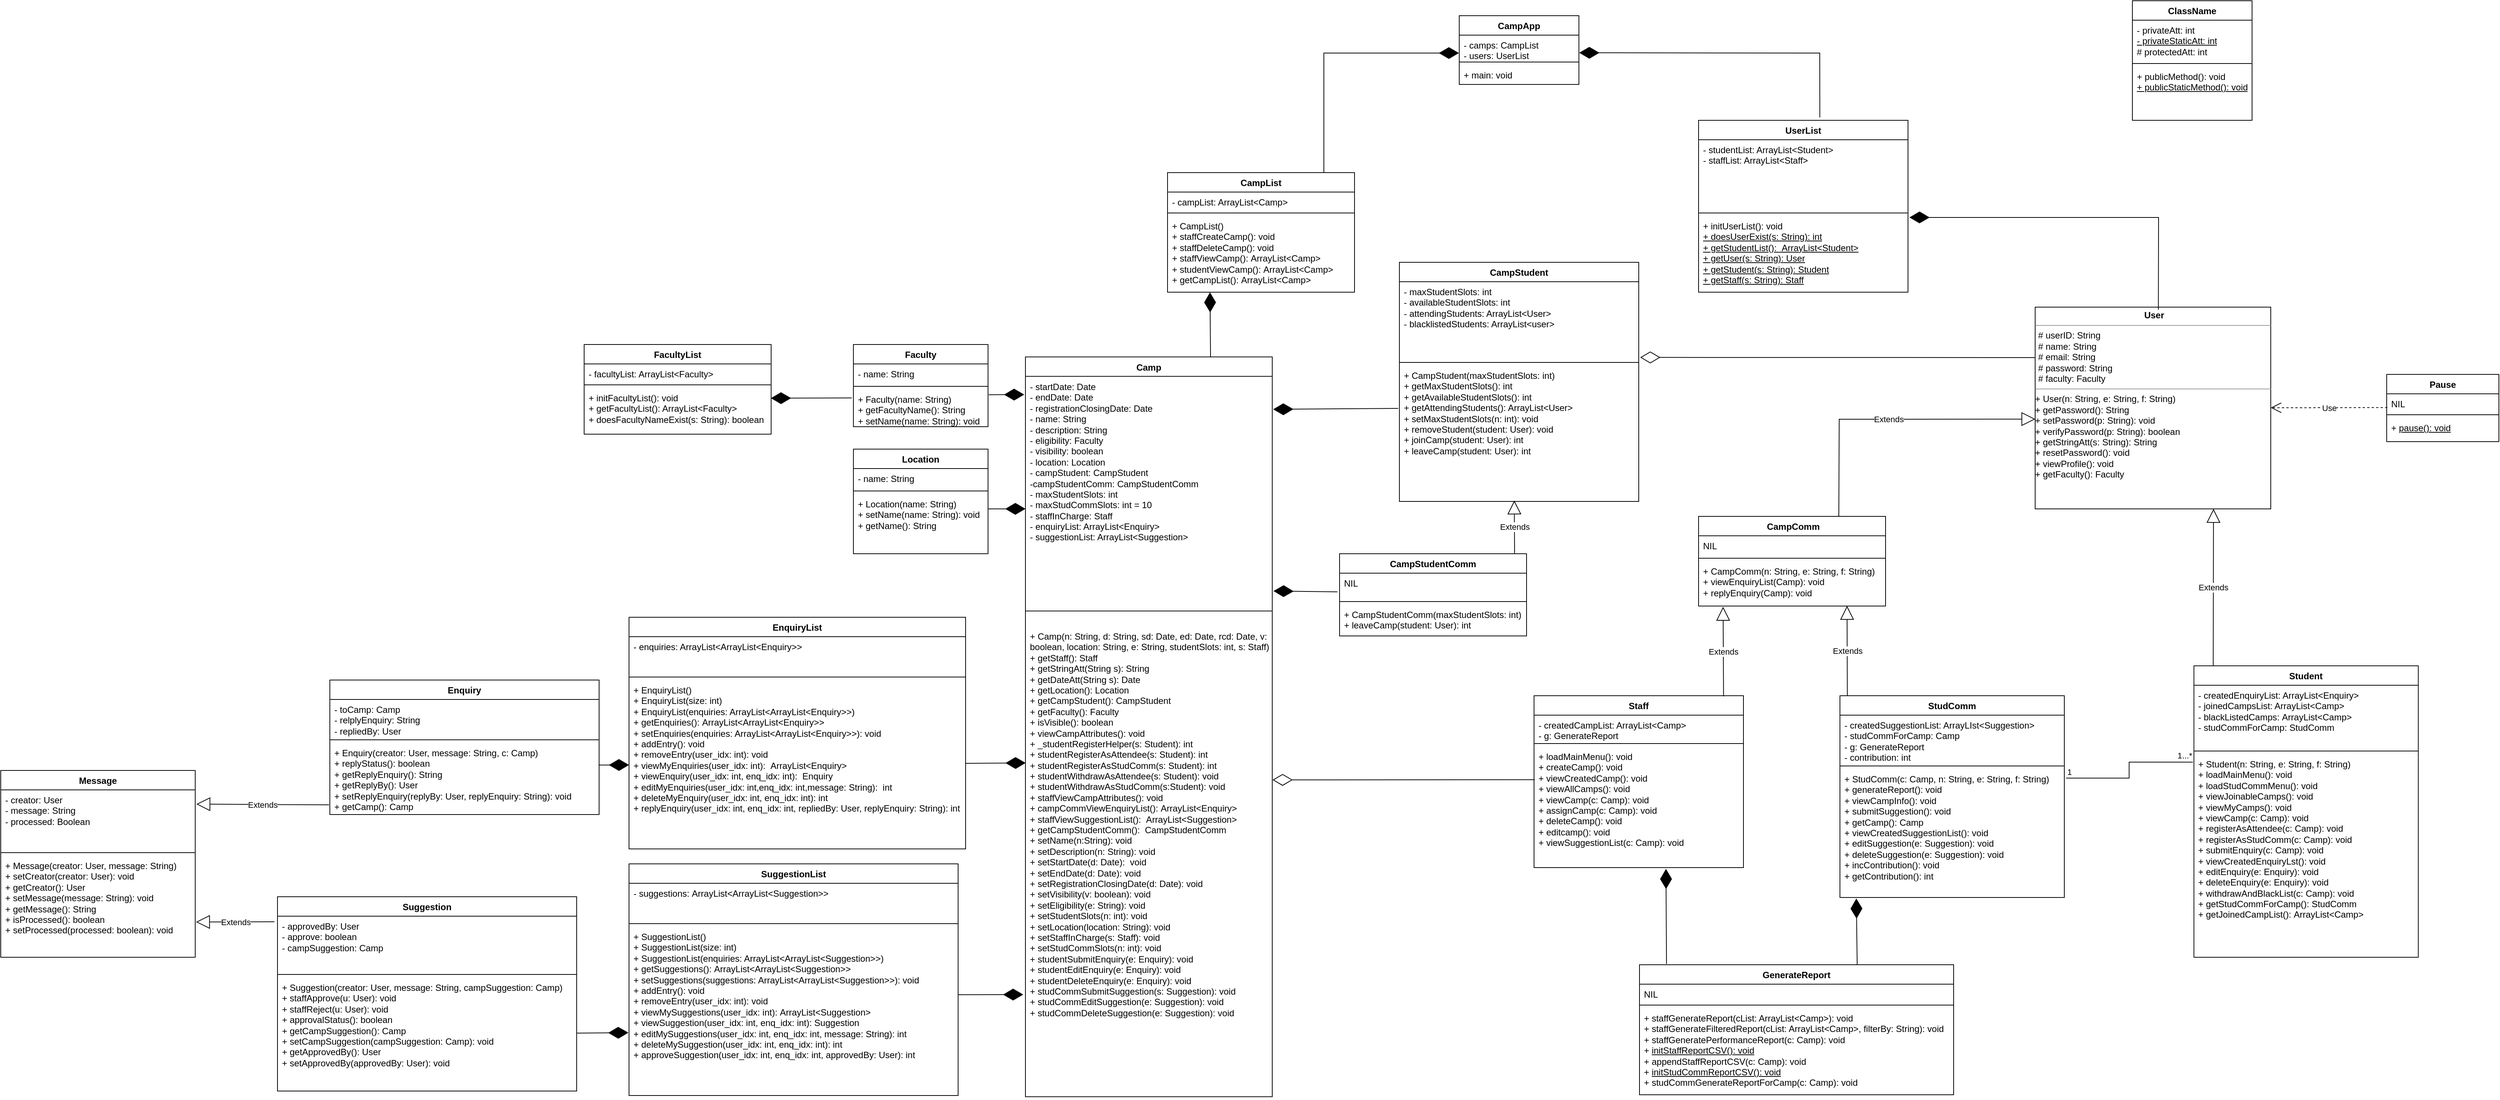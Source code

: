<mxfile version="22.1.4" type="device">
  <diagram name="Page-1" id="YgblWTYMjE9Ngx6_7iA7">
    <mxGraphModel dx="4234" dy="1357" grid="1" gridSize="10" guides="1" tooltips="1" connect="1" arrows="1" fold="1" page="1" pageScale="1" pageWidth="827" pageHeight="1169" math="0" shadow="0">
      <root>
        <mxCell id="0" />
        <mxCell id="1" parent="0" />
        <mxCell id="Mfa2T7BelxlvOjz8080K-1" value="CampApp" style="swimlane;fontStyle=1;align=center;verticalAlign=top;childLayout=stackLayout;horizontal=1;startSize=26;horizontalStack=0;resizeParent=1;resizeParentMax=0;resizeLast=0;collapsible=1;marginBottom=0;whiteSpace=wrap;html=1;" parent="1" vertex="1">
          <mxGeometry x="580" y="60" width="160" height="92" as="geometry" />
        </mxCell>
        <mxCell id="Mfa2T7BelxlvOjz8080K-2" value="-&amp;nbsp;camps: CampList&lt;br&gt;-&amp;nbsp;users: UserList" style="text;strokeColor=none;fillColor=none;align=left;verticalAlign=top;spacingLeft=4;spacingRight=4;overflow=hidden;rotatable=0;points=[[0,0.5],[1,0.5]];portConstraint=eastwest;whiteSpace=wrap;html=1;" parent="Mfa2T7BelxlvOjz8080K-1" vertex="1">
          <mxGeometry y="26" width="160" height="32" as="geometry" />
        </mxCell>
        <mxCell id="Mfa2T7BelxlvOjz8080K-3" value="" style="line;strokeWidth=1;fillColor=none;align=left;verticalAlign=middle;spacingTop=-1;spacingLeft=3;spacingRight=3;rotatable=0;labelPosition=right;points=[];portConstraint=eastwest;strokeColor=inherit;" parent="Mfa2T7BelxlvOjz8080K-1" vertex="1">
          <mxGeometry y="58" width="160" height="8" as="geometry" />
        </mxCell>
        <mxCell id="Mfa2T7BelxlvOjz8080K-4" value="+ main: void" style="text;strokeColor=none;fillColor=none;align=left;verticalAlign=top;spacingLeft=4;spacingRight=4;overflow=hidden;rotatable=0;points=[[0,0.5],[1,0.5]];portConstraint=eastwest;whiteSpace=wrap;html=1;" parent="Mfa2T7BelxlvOjz8080K-1" vertex="1">
          <mxGeometry y="66" width="160" height="26" as="geometry" />
        </mxCell>
        <mxCell id="Mfa2T7BelxlvOjz8080K-5" value="UserList" style="swimlane;fontStyle=1;align=center;verticalAlign=top;childLayout=stackLayout;horizontal=1;startSize=26;horizontalStack=0;resizeParent=1;resizeParentMax=0;resizeLast=0;collapsible=1;marginBottom=0;whiteSpace=wrap;html=1;" parent="1" vertex="1">
          <mxGeometry x="900" y="200" width="280" height="230" as="geometry" />
        </mxCell>
        <mxCell id="Mfa2T7BelxlvOjz8080K-6" value="- studentList: ArrayList&amp;lt;Student&amp;gt;&lt;br&gt;- staffList: ArrayList&amp;lt;Staff&amp;gt;" style="text;strokeColor=none;fillColor=none;align=left;verticalAlign=top;spacingLeft=4;spacingRight=4;overflow=hidden;rotatable=0;points=[[0,0.5],[1,0.5]];portConstraint=eastwest;whiteSpace=wrap;html=1;" parent="Mfa2T7BelxlvOjz8080K-5" vertex="1">
          <mxGeometry y="26" width="280" height="94" as="geometry" />
        </mxCell>
        <mxCell id="Mfa2T7BelxlvOjz8080K-7" value="" style="line;strokeWidth=1;fillColor=none;align=left;verticalAlign=middle;spacingTop=-1;spacingLeft=3;spacingRight=3;rotatable=0;labelPosition=right;points=[];portConstraint=eastwest;strokeColor=inherit;" parent="Mfa2T7BelxlvOjz8080K-5" vertex="1">
          <mxGeometry y="120" width="280" height="8" as="geometry" />
        </mxCell>
        <mxCell id="Mfa2T7BelxlvOjz8080K-8" value="+ initUserList(): void&lt;br&gt;&lt;u&gt;+ doesUserExist(s: String):&amp;nbsp;&lt;/u&gt;&lt;u style=&quot;border-color: var(--border-color);&quot;&gt;int&lt;/u&gt;&lt;u&gt;&lt;br&gt;+ getStudentList():&amp;nbsp;&lt;/u&gt;&lt;u style=&quot;border-color: var(--border-color);&quot;&gt;&amp;nbsp;ArrayList&amp;lt;Student&amp;gt;&lt;/u&gt;&lt;u&gt;&lt;br&gt;+ getUser(s: String):&lt;/u&gt;&lt;u style=&quot;border-color: var(--border-color);&quot;&gt;&amp;nbsp;User&lt;/u&gt;&lt;u&gt;&lt;br&gt;+ getStudent(s: String):&lt;/u&gt;&lt;u style=&quot;border-color: var(--border-color);&quot;&gt;&amp;nbsp;Student&lt;/u&gt;&lt;u&gt;&lt;br&gt;+ getStaff(s: String):&lt;/u&gt;&lt;u style=&quot;border-color: var(--border-color);&quot;&gt;&amp;nbsp;Staff&lt;/u&gt;" style="text;strokeColor=none;fillColor=none;align=left;verticalAlign=top;spacingLeft=4;spacingRight=4;overflow=hidden;rotatable=0;points=[[0,0.5],[1,0.5]];portConstraint=eastwest;whiteSpace=wrap;html=1;" parent="Mfa2T7BelxlvOjz8080K-5" vertex="1">
          <mxGeometry y="128" width="280" height="102" as="geometry" />
        </mxCell>
        <mxCell id="Mfa2T7BelxlvOjz8080K-9" value="&lt;p style=&quot;margin:0px;margin-top:4px;text-align:center;&quot;&gt;&lt;b&gt;&amp;nbsp;User&lt;/b&gt;&lt;/p&gt;&lt;hr size=&quot;1&quot;&gt;&lt;p style=&quot;margin:0px;margin-left:4px;&quot;&gt;# userID: String&lt;/p&gt;&lt;p style=&quot;margin:0px;margin-left:4px;&quot;&gt;# name: String&lt;/p&gt;&lt;p style=&quot;margin:0px;margin-left:4px;&quot;&gt;# email: String&lt;/p&gt;&lt;p style=&quot;margin:0px;margin-left:4px;&quot;&gt;# password: String&lt;/p&gt;&lt;p style=&quot;margin:0px;margin-left:4px;&quot;&gt;# faculty: Faculty&lt;/p&gt;&lt;hr size=&quot;1&quot;&gt;&lt;p style=&quot;margin:0px;margin-left:4px;&quot;&gt;&lt;/p&gt;+ User(n: String, e: String, f: String)&lt;br&gt;+ getPassword():&amp;nbsp;String&lt;br&gt;+ setPassword(p: String):&amp;nbsp;void&lt;br&gt;+ verifyPassword(p: String):&amp;nbsp;boolean&lt;br&gt;+ getStringAtt(s: String):&amp;nbsp;String&lt;br&gt;+ resetPassword():&amp;nbsp;void&lt;br&gt;+ viewProfile():&amp;nbsp;void&lt;br&gt;+ getFaculty():&amp;nbsp;Faculty" style="verticalAlign=top;align=left;overflow=fill;fontSize=12;fontFamily=Helvetica;html=1;whiteSpace=wrap;" parent="1" vertex="1">
          <mxGeometry x="1350" y="450" width="315" height="270" as="geometry" />
        </mxCell>
        <mxCell id="Mfa2T7BelxlvOjz8080K-16" value="&amp;nbsp;CampComm" style="swimlane;fontStyle=1;align=center;verticalAlign=top;childLayout=stackLayout;horizontal=1;startSize=26;horizontalStack=0;resizeParent=1;resizeParentMax=0;resizeLast=0;collapsible=1;marginBottom=0;whiteSpace=wrap;html=1;" parent="1" vertex="1">
          <mxGeometry x="900" y="730" width="250" height="120" as="geometry" />
        </mxCell>
        <mxCell id="Mfa2T7BelxlvOjz8080K-17" value="NIL" style="text;strokeColor=none;fillColor=none;align=left;verticalAlign=top;spacingLeft=4;spacingRight=4;overflow=hidden;rotatable=0;points=[[0,0.5],[1,0.5]];portConstraint=eastwest;whiteSpace=wrap;html=1;" parent="Mfa2T7BelxlvOjz8080K-16" vertex="1">
          <mxGeometry y="26" width="250" height="26" as="geometry" />
        </mxCell>
        <mxCell id="Mfa2T7BelxlvOjz8080K-18" value="" style="line;strokeWidth=1;fillColor=none;align=left;verticalAlign=middle;spacingTop=-1;spacingLeft=3;spacingRight=3;rotatable=0;labelPosition=right;points=[];portConstraint=eastwest;strokeColor=inherit;" parent="Mfa2T7BelxlvOjz8080K-16" vertex="1">
          <mxGeometry y="52" width="250" height="8" as="geometry" />
        </mxCell>
        <mxCell id="Mfa2T7BelxlvOjz8080K-19" value="+ CampComm(n: String, e: String, f: String)&lt;br&gt;+ viewEnquiryList(Camp): void&lt;br&gt;+ replyEnquiry(Camp): void&lt;br&gt;" style="text;strokeColor=none;fillColor=none;align=left;verticalAlign=top;spacingLeft=4;spacingRight=4;overflow=hidden;rotatable=0;points=[[0,0.5],[1,0.5]];portConstraint=eastwest;whiteSpace=wrap;html=1;" parent="Mfa2T7BelxlvOjz8080K-16" vertex="1">
          <mxGeometry y="60" width="250" height="60" as="geometry" />
        </mxCell>
        <mxCell id="Mfa2T7BelxlvOjz8080K-21" value="Student" style="swimlane;fontStyle=1;align=center;verticalAlign=top;childLayout=stackLayout;horizontal=1;startSize=26;horizontalStack=0;resizeParent=1;resizeParentMax=0;resizeLast=0;collapsible=1;marginBottom=0;whiteSpace=wrap;html=1;" parent="1" vertex="1">
          <mxGeometry x="1562.27" y="930" width="300" height="390" as="geometry" />
        </mxCell>
        <mxCell id="Mfa2T7BelxlvOjz8080K-22" value="- createdEnquiryList: ArrayList&amp;lt;Enquiry&amp;gt;&lt;br&gt;- joinedCampsList: ArrayList&amp;lt;Camp&amp;gt;&lt;br&gt;- blackListedCamps:&amp;nbsp;ArrayList&amp;lt;Camp&amp;gt;&lt;br&gt;- studCommForCamp:&amp;nbsp;StudComm" style="text;strokeColor=none;fillColor=none;align=left;verticalAlign=top;spacingLeft=4;spacingRight=4;overflow=hidden;rotatable=0;points=[[0,0.5],[1,0.5]];portConstraint=eastwest;whiteSpace=wrap;html=1;" parent="Mfa2T7BelxlvOjz8080K-21" vertex="1">
          <mxGeometry y="26" width="300" height="84" as="geometry" />
        </mxCell>
        <mxCell id="Mfa2T7BelxlvOjz8080K-23" value="" style="line;strokeWidth=1;fillColor=none;align=left;verticalAlign=middle;spacingTop=-1;spacingLeft=3;spacingRight=3;rotatable=0;labelPosition=right;points=[];portConstraint=eastwest;strokeColor=inherit;" parent="Mfa2T7BelxlvOjz8080K-21" vertex="1">
          <mxGeometry y="110" width="300" height="8" as="geometry" />
        </mxCell>
        <mxCell id="Mfa2T7BelxlvOjz8080K-24" value="+ Student(n: String, e: String, f: String)&lt;br&gt;+ loadMainMenu():&amp;nbsp;void&lt;br&gt;+ loadStudCommMenu():&amp;nbsp;void&lt;br&gt;+ viewJoinableCamps(): void&lt;br&gt;+ viewMyCamps():&amp;nbsp;void&lt;br&gt;+ viewCamp(c: Camp):&amp;nbsp;void&lt;br&gt;+ registerAsAttendee(c: Camp): void&lt;br&gt;+ registerAsStudComm(c: Camp): void&lt;br&gt;+ submitEnquiry(c: Camp): void&lt;br&gt;+ viewCreatedEnquiryLst(): void&lt;br&gt;+ editEnquiry(e: Enquiry): void&lt;br&gt;+ deleteEnquiry(e: Enquiry): void&lt;br&gt;+ withdrawAndBlackList(c: Camp): void&lt;br&gt;+ getStudCommForCamp():&amp;nbsp;StudComm&lt;br&gt;+ getJoinedCampList():&amp;nbsp;ArrayList&amp;lt;Camp&amp;gt;" style="text;strokeColor=none;fillColor=none;align=left;verticalAlign=top;spacingLeft=4;spacingRight=4;overflow=hidden;rotatable=0;points=[[0,0.5],[1,0.5]];portConstraint=eastwest;whiteSpace=wrap;html=1;" parent="Mfa2T7BelxlvOjz8080K-21" vertex="1">
          <mxGeometry y="118" width="300" height="272" as="geometry" />
        </mxCell>
        <mxCell id="Mfa2T7BelxlvOjz8080K-26" value="ClassName" style="swimlane;fontStyle=1;align=center;verticalAlign=top;childLayout=stackLayout;horizontal=1;startSize=26;horizontalStack=0;resizeParent=1;resizeParentMax=0;resizeLast=0;collapsible=1;marginBottom=0;whiteSpace=wrap;html=1;" parent="1" vertex="1">
          <mxGeometry x="1480" y="40" width="160" height="160" as="geometry" />
        </mxCell>
        <mxCell id="Mfa2T7BelxlvOjz8080K-27" value="- privateAtt: int&lt;br&gt;&lt;u&gt;- privateStaticAtt: int&lt;/u&gt;&lt;br&gt;# protectedAtt: int" style="text;strokeColor=none;fillColor=none;align=left;verticalAlign=top;spacingLeft=4;spacingRight=4;overflow=hidden;rotatable=0;points=[[0,0.5],[1,0.5]];portConstraint=eastwest;whiteSpace=wrap;html=1;" parent="Mfa2T7BelxlvOjz8080K-26" vertex="1">
          <mxGeometry y="26" width="160" height="54" as="geometry" />
        </mxCell>
        <mxCell id="Mfa2T7BelxlvOjz8080K-28" value="" style="line;strokeWidth=1;fillColor=none;align=left;verticalAlign=middle;spacingTop=-1;spacingLeft=3;spacingRight=3;rotatable=0;labelPosition=right;points=[];portConstraint=eastwest;strokeColor=inherit;" parent="Mfa2T7BelxlvOjz8080K-26" vertex="1">
          <mxGeometry y="80" width="160" height="8" as="geometry" />
        </mxCell>
        <mxCell id="Mfa2T7BelxlvOjz8080K-29" value="+ publicMethod(): void&lt;br&gt;&lt;u&gt;+ publicStaticMethod(): void&lt;/u&gt;" style="text;strokeColor=none;fillColor=none;align=left;verticalAlign=top;spacingLeft=4;spacingRight=4;overflow=hidden;rotatable=0;points=[[0,0.5],[1,0.5]];portConstraint=eastwest;whiteSpace=wrap;html=1;" parent="Mfa2T7BelxlvOjz8080K-26" vertex="1">
          <mxGeometry y="88" width="160" height="72" as="geometry" />
        </mxCell>
        <mxCell id="Mfa2T7BelxlvOjz8080K-30" value="Staff" style="swimlane;fontStyle=1;align=center;verticalAlign=top;childLayout=stackLayout;horizontal=1;startSize=26;horizontalStack=0;resizeParent=1;resizeParentMax=0;resizeLast=0;collapsible=1;marginBottom=0;whiteSpace=wrap;html=1;" parent="1" vertex="1">
          <mxGeometry x="680" y="970" width="280" height="230" as="geometry" />
        </mxCell>
        <mxCell id="Mfa2T7BelxlvOjz8080K-31" value="- createdCampList: ArrayList&amp;lt;Camp&amp;gt;&lt;br&gt;- g: GenerateReport&amp;nbsp;" style="text;strokeColor=none;fillColor=none;align=left;verticalAlign=top;spacingLeft=4;spacingRight=4;overflow=hidden;rotatable=0;points=[[0,0.5],[1,0.5]];portConstraint=eastwest;whiteSpace=wrap;html=1;" parent="Mfa2T7BelxlvOjz8080K-30" vertex="1">
          <mxGeometry y="26" width="280" height="34" as="geometry" />
        </mxCell>
        <mxCell id="Mfa2T7BelxlvOjz8080K-32" value="" style="line;strokeWidth=1;fillColor=none;align=left;verticalAlign=middle;spacingTop=-1;spacingLeft=3;spacingRight=3;rotatable=0;labelPosition=right;points=[];portConstraint=eastwest;strokeColor=inherit;" parent="Mfa2T7BelxlvOjz8080K-30" vertex="1">
          <mxGeometry y="60" width="280" height="8" as="geometry" />
        </mxCell>
        <mxCell id="Mfa2T7BelxlvOjz8080K-33" value="+ loadMainMenu(): void&lt;br&gt;+ createCamp():&amp;nbsp;void&lt;br&gt;+ viewCreatedCamp():&amp;nbsp;void&lt;br&gt;+ viewAllCamps():&amp;nbsp;void&lt;br&gt;+ viewCamp(c: Camp):&amp;nbsp;void&lt;br&gt;+ assignCamp(c: Camp):&amp;nbsp;void&lt;br&gt;+ deleteCamp():&amp;nbsp;void&lt;br&gt;+ editcamp():&amp;nbsp;void&lt;br&gt;+ viewSuggestionList(c: Camp):&amp;nbsp;void" style="text;strokeColor=none;fillColor=none;align=left;verticalAlign=top;spacingLeft=4;spacingRight=4;overflow=hidden;rotatable=0;points=[[0,0.5],[1,0.5]];portConstraint=eastwest;whiteSpace=wrap;html=1;" parent="Mfa2T7BelxlvOjz8080K-30" vertex="1">
          <mxGeometry y="68" width="280" height="162" as="geometry" />
        </mxCell>
        <mxCell id="Mfa2T7BelxlvOjz8080K-35" value="StudComm" style="swimlane;fontStyle=1;align=center;verticalAlign=top;childLayout=stackLayout;horizontal=1;startSize=26;horizontalStack=0;resizeParent=1;resizeParentMax=0;resizeLast=0;collapsible=1;marginBottom=0;whiteSpace=wrap;html=1;" parent="1" vertex="1">
          <mxGeometry x="1089" y="970" width="300" height="270" as="geometry" />
        </mxCell>
        <mxCell id="Mfa2T7BelxlvOjz8080K-36" value="- createdSuggestionList: ArrayLIst&amp;lt;Suggestion&amp;gt;&lt;br&gt;- studCommForCamp: Camp&lt;br&gt;- g:&amp;nbsp;GenerateReport&lt;br&gt;- contribution:&amp;nbsp;int" style="text;strokeColor=none;fillColor=none;align=left;verticalAlign=top;spacingLeft=4;spacingRight=4;overflow=hidden;rotatable=0;points=[[0,0.5],[1,0.5]];portConstraint=eastwest;whiteSpace=wrap;html=1;" parent="Mfa2T7BelxlvOjz8080K-35" vertex="1">
          <mxGeometry y="26" width="300" height="64" as="geometry" />
        </mxCell>
        <mxCell id="Mfa2T7BelxlvOjz8080K-37" value="" style="line;strokeWidth=1;fillColor=none;align=left;verticalAlign=middle;spacingTop=-1;spacingLeft=3;spacingRight=3;rotatable=0;labelPosition=right;points=[];portConstraint=eastwest;strokeColor=inherit;" parent="Mfa2T7BelxlvOjz8080K-35" vertex="1">
          <mxGeometry y="90" width="300" height="8" as="geometry" />
        </mxCell>
        <mxCell id="Mfa2T7BelxlvOjz8080K-38" value="+ StudComm(c: Camp, n: String, e: String, f: String) &lt;br&gt;+ generateReport():&amp;nbsp;void&lt;br&gt;+ viewCampInfo(): void&lt;br&gt;+ submitSuggestion(): void&lt;br&gt;+ getCamp():&amp;nbsp;Camp&lt;br&gt;+ viewCreatedSuggestionList(): void&lt;br&gt;+ editSuggestion(e: Suggestion): void&lt;br&gt;+ deleteSuggestion(e: Suggestion): void&lt;br&gt;+ incContribution():&amp;nbsp;void&lt;br&gt;+ getContribution():&amp;nbsp;int" style="text;strokeColor=none;fillColor=none;align=left;verticalAlign=top;spacingLeft=4;spacingRight=4;overflow=hidden;rotatable=0;points=[[0,0.5],[1,0.5]];portConstraint=eastwest;whiteSpace=wrap;html=1;" parent="Mfa2T7BelxlvOjz8080K-35" vertex="1">
          <mxGeometry y="98" width="300" height="172" as="geometry" />
        </mxCell>
        <mxCell id="Mfa2T7BelxlvOjz8080K-40" value="" style="endArrow=none;html=1;edgeStyle=orthogonalEdgeStyle;rounded=0;entryX=-0.005;entryY=0.04;entryDx=0;entryDy=0;entryPerimeter=0;exitX=1.008;exitY=0.071;exitDx=0;exitDy=0;exitPerimeter=0;" parent="1" source="Mfa2T7BelxlvOjz8080K-38" target="Mfa2T7BelxlvOjz8080K-24" edge="1">
          <mxGeometry relative="1" as="geometry">
            <mxPoint x="1120" y="880" as="sourcePoint" />
            <mxPoint x="1280" y="880" as="targetPoint" />
          </mxGeometry>
        </mxCell>
        <mxCell id="Mfa2T7BelxlvOjz8080K-41" value="1" style="edgeLabel;resizable=0;html=1;align=left;verticalAlign=bottom;" parent="Mfa2T7BelxlvOjz8080K-40" connectable="0" vertex="1">
          <mxGeometry x="-1" relative="1" as="geometry" />
        </mxCell>
        <mxCell id="Mfa2T7BelxlvOjz8080K-42" value="1...*" style="edgeLabel;resizable=0;html=1;align=right;verticalAlign=bottom;" parent="Mfa2T7BelxlvOjz8080K-40" connectable="0" vertex="1">
          <mxGeometry x="1" relative="1" as="geometry" />
        </mxCell>
        <mxCell id="Mfa2T7BelxlvOjz8080K-44" value="CampList" style="swimlane;fontStyle=1;align=center;verticalAlign=top;childLayout=stackLayout;horizontal=1;startSize=26;horizontalStack=0;resizeParent=1;resizeParentMax=0;resizeLast=0;collapsible=1;marginBottom=0;whiteSpace=wrap;html=1;" parent="1" vertex="1">
          <mxGeometry x="190" y="270" width="250" height="160" as="geometry" />
        </mxCell>
        <mxCell id="Mfa2T7BelxlvOjz8080K-45" value="- campList: ArrayList&amp;lt;Camp&amp;gt;" style="text;strokeColor=none;fillColor=none;align=left;verticalAlign=top;spacingLeft=4;spacingRight=4;overflow=hidden;rotatable=0;points=[[0,0.5],[1,0.5]];portConstraint=eastwest;whiteSpace=wrap;html=1;" parent="Mfa2T7BelxlvOjz8080K-44" vertex="1">
          <mxGeometry y="26" width="250" height="24" as="geometry" />
        </mxCell>
        <mxCell id="Mfa2T7BelxlvOjz8080K-46" value="" style="line;strokeWidth=1;fillColor=none;align=left;verticalAlign=middle;spacingTop=-1;spacingLeft=3;spacingRight=3;rotatable=0;labelPosition=right;points=[];portConstraint=eastwest;strokeColor=inherit;" parent="Mfa2T7BelxlvOjz8080K-44" vertex="1">
          <mxGeometry y="50" width="250" height="8" as="geometry" />
        </mxCell>
        <mxCell id="Mfa2T7BelxlvOjz8080K-47" value="+&amp;nbsp;CampList()&lt;br&gt;+ staffCreateCamp(): void&lt;br&gt;+ staffDeleteCamp(): void&lt;br&gt;+ staffViewCamp():&amp;nbsp;ArrayList&amp;lt;Camp&amp;gt;&lt;br&gt;+ studentViewCamp():&amp;nbsp;ArrayList&amp;lt;Camp&amp;gt;&lt;br&gt;+ getCampList():&amp;nbsp;ArrayList&amp;lt;Camp&amp;gt;" style="text;strokeColor=none;fillColor=none;align=left;verticalAlign=top;spacingLeft=4;spacingRight=4;overflow=hidden;rotatable=0;points=[[0,0.5],[1,0.5]];portConstraint=eastwest;whiteSpace=wrap;html=1;" parent="Mfa2T7BelxlvOjz8080K-44" vertex="1">
          <mxGeometry y="58" width="250" height="102" as="geometry" />
        </mxCell>
        <mxCell id="Mfa2T7BelxlvOjz8080K-54" value="Camp" style="swimlane;fontStyle=1;align=center;verticalAlign=top;childLayout=stackLayout;horizontal=1;startSize=26;horizontalStack=0;resizeParent=1;resizeParentMax=0;resizeLast=0;collapsible=1;marginBottom=0;whiteSpace=wrap;html=1;" parent="1" vertex="1">
          <mxGeometry y="516.63" width="330" height="990" as="geometry" />
        </mxCell>
        <mxCell id="Mfa2T7BelxlvOjz8080K-55" value="- startDate: Date&lt;br&gt;- endDate: Date&lt;br&gt;- registrationClosingDate: Date&lt;br&gt;- name: String&lt;br&gt;- description: String&lt;br&gt;- eligibility: Faculty&lt;br&gt;- visibility: boolean&lt;br&gt;- location: Location&lt;br&gt;- campStudent: CampStudent&lt;br&gt;-campStudentComm: CampStudentComm&lt;br&gt;- maxStudentSlots: int&lt;br&gt;- maxStudCommSlots: int = 10&lt;br&gt;- staffInCharge: Staff&lt;br&gt;- enquiryList: ArrayList&amp;lt;Enquiry&amp;gt;&lt;br&gt;- suggestionList: ArrayList&amp;lt;Suggestion&amp;gt;" style="text;strokeColor=none;fillColor=none;align=left;verticalAlign=top;spacingLeft=4;spacingRight=4;overflow=hidden;rotatable=0;points=[[0,0.5],[1,0.5]];portConstraint=eastwest;whiteSpace=wrap;html=1;" parent="Mfa2T7BelxlvOjz8080K-54" vertex="1">
          <mxGeometry y="26" width="330" height="294" as="geometry" />
        </mxCell>
        <mxCell id="Mfa2T7BelxlvOjz8080K-56" value="" style="line;strokeWidth=1;fillColor=none;align=left;verticalAlign=middle;spacingTop=-1;spacingLeft=3;spacingRight=3;rotatable=0;labelPosition=right;points=[];portConstraint=eastwest;strokeColor=inherit;" parent="Mfa2T7BelxlvOjz8080K-54" vertex="1">
          <mxGeometry y="320" width="330" height="40" as="geometry" />
        </mxCell>
        <mxCell id="Mfa2T7BelxlvOjz8080K-57" value="+&amp;nbsp;Camp(n: String, d: String, sd: Date, ed: Date, rcd: Date, v: boolean, location: String, e: String, studentSlots: int, s: Staff)&lt;br&gt;+ getStaff(): Staff&lt;br&gt;+ getStringAtt(String s): String&lt;br&gt;+ getDateAtt(String s): Date&lt;br&gt;+ getLocation(): Location&lt;br&gt;+ getCampStudent(): CampStudent&amp;nbsp;&lt;br&gt;+ getFaculty(): Faculty&amp;nbsp;&lt;br&gt;+ isVisible(): boolean&amp;nbsp;&lt;br&gt;+ viewCampAttributes(): void&amp;nbsp;&lt;br&gt;+ _studentRegisterHelper(s: Student): int&lt;br&gt;+ studentRegisterAsAttendee(s: Student): int&lt;br&gt;+ studentRegisterAsStudComm(s: Student): int&lt;br&gt;+ studentWithdrawAsAttendee(s: Student): void&lt;br&gt;+ studentWithdrawAsStudComm(s:Student): void&amp;nbsp;&lt;br&gt;+ staffViewCampAttributes(): void&amp;nbsp;&lt;br&gt;+ campCommViewEnquiryList():&amp;nbsp;ArrayList&amp;lt;Enquiry&amp;gt;&lt;br&gt;+ staffViewSuggestionList():&amp;nbsp;&amp;nbsp;ArrayList&amp;lt;Suggestion&amp;gt;&lt;br&gt;+ getCampStudentComm():&amp;nbsp;&amp;nbsp;CampStudentComm&lt;br&gt;+ setName(n:String):&amp;nbsp;void&lt;br&gt;+ setDescription(n: String):&amp;nbsp;void&lt;br&gt;+ setStartDate(d: Date):&amp;nbsp;&amp;nbsp;void&lt;br&gt;+ setEndDate(d: Date):&amp;nbsp;void&lt;br&gt;+ setRegistrationClosingDate(d: Date):&amp;nbsp;void&lt;br&gt;+ setVisibility(v: boolean):&amp;nbsp;void&lt;br&gt;+ setEligibility(e: String):&amp;nbsp;void&lt;br&gt;+ setStudentSlots(n: int):&amp;nbsp;void&lt;br&gt;+ setLocation(location: String):&amp;nbsp;void&lt;br&gt;+ setStaffInCharge(s: Staff):&amp;nbsp;void&lt;br&gt;+ setStudCommSlots(n: int):&amp;nbsp;void&lt;br&gt;+ studentSubmitEnquiry(e: Enquiry):&amp;nbsp;void&lt;br&gt;+ studentEditEnquiry(e: Enquiry):&amp;nbsp;void&lt;br&gt;+ studentDeleteEnquiry(e: Enquiry):&amp;nbsp;void&lt;br&gt;+ studCommSubmitSuggestion(s: Suggestion):&amp;nbsp;void&lt;br&gt;+ studCommEditSuggestion(e: Suggestion):&amp;nbsp;void&lt;br&gt;+ studCommDeleteSuggestion(e: Suggestion): void" style="text;strokeColor=none;fillColor=none;align=left;verticalAlign=top;spacingLeft=4;spacingRight=4;overflow=hidden;rotatable=0;points=[[0,0.5],[1,0.5]];portConstraint=eastwest;whiteSpace=wrap;html=1;" parent="Mfa2T7BelxlvOjz8080K-54" vertex="1">
          <mxGeometry y="360" width="330" height="630" as="geometry" />
        </mxCell>
        <mxCell id="Mfa2T7BelxlvOjz8080K-58" value="" style="endArrow=diamondThin;endFill=1;endSize=24;html=1;rounded=0;exitX=0.75;exitY=0;exitDx=0;exitDy=0;entryX=0.227;entryY=1.002;entryDx=0;entryDy=0;entryPerimeter=0;" parent="1" source="Mfa2T7BelxlvOjz8080K-54" target="Mfa2T7BelxlvOjz8080K-47" edge="1">
          <mxGeometry width="160" relative="1" as="geometry">
            <mxPoint x="-60" y="574.63" as="sourcePoint" />
            <mxPoint x="224.5" y="439.996" as="targetPoint" />
            <Array as="points" />
          </mxGeometry>
        </mxCell>
        <mxCell id="Mfa2T7BelxlvOjz8080K-59" value="FacultyList" style="swimlane;fontStyle=1;align=center;verticalAlign=top;childLayout=stackLayout;horizontal=1;startSize=26;horizontalStack=0;resizeParent=1;resizeParentMax=0;resizeLast=0;collapsible=1;marginBottom=0;whiteSpace=wrap;html=1;" parent="1" vertex="1">
          <mxGeometry x="-590" y="500" width="250" height="120" as="geometry" />
        </mxCell>
        <mxCell id="Mfa2T7BelxlvOjz8080K-60" value="- facultyList: ArrayList&amp;lt;Faculty&amp;gt;&amp;nbsp;" style="text;strokeColor=none;fillColor=none;align=left;verticalAlign=top;spacingLeft=4;spacingRight=4;overflow=hidden;rotatable=0;points=[[0,0.5],[1,0.5]];portConstraint=eastwest;whiteSpace=wrap;html=1;" parent="Mfa2T7BelxlvOjz8080K-59" vertex="1">
          <mxGeometry y="26" width="250" height="24" as="geometry" />
        </mxCell>
        <mxCell id="Mfa2T7BelxlvOjz8080K-61" value="" style="line;strokeWidth=1;fillColor=none;align=left;verticalAlign=middle;spacingTop=-1;spacingLeft=3;spacingRight=3;rotatable=0;labelPosition=right;points=[];portConstraint=eastwest;strokeColor=inherit;" parent="Mfa2T7BelxlvOjz8080K-59" vertex="1">
          <mxGeometry y="50" width="250" height="8" as="geometry" />
        </mxCell>
        <mxCell id="Mfa2T7BelxlvOjz8080K-62" value="+ initFacultyList(): void&lt;br&gt;+ getFacultyList(): ArrayList&amp;lt;Faculty&amp;gt;&lt;br&gt;+ doesFacultyNameExist(s: String): boolean&lt;br&gt;" style="text;strokeColor=none;fillColor=none;align=left;verticalAlign=top;spacingLeft=4;spacingRight=4;overflow=hidden;rotatable=0;points=[[0,0.5],[1,0.5]];portConstraint=eastwest;whiteSpace=wrap;html=1;" parent="Mfa2T7BelxlvOjz8080K-59" vertex="1">
          <mxGeometry y="58" width="250" height="62" as="geometry" />
        </mxCell>
        <mxCell id="P6rjpzL7SBvk2Wf5HBmv-6" value="Faculty" style="swimlane;fontStyle=1;align=center;verticalAlign=top;childLayout=stackLayout;horizontal=1;startSize=26;horizontalStack=0;resizeParent=1;resizeParentMax=0;resizeLast=0;collapsible=1;marginBottom=0;whiteSpace=wrap;html=1;" parent="1" vertex="1">
          <mxGeometry x="-230" y="500" width="180" height="110" as="geometry" />
        </mxCell>
        <mxCell id="P6rjpzL7SBvk2Wf5HBmv-7" value="- name: String" style="text;strokeColor=none;fillColor=none;align=left;verticalAlign=top;spacingLeft=4;spacingRight=4;overflow=hidden;rotatable=0;points=[[0,0.5],[1,0.5]];portConstraint=eastwest;whiteSpace=wrap;html=1;" parent="P6rjpzL7SBvk2Wf5HBmv-6" vertex="1">
          <mxGeometry y="26" width="180" height="26" as="geometry" />
        </mxCell>
        <mxCell id="P6rjpzL7SBvk2Wf5HBmv-8" value="" style="line;strokeWidth=1;fillColor=none;align=left;verticalAlign=middle;spacingTop=-1;spacingLeft=3;spacingRight=3;rotatable=0;labelPosition=right;points=[];portConstraint=eastwest;strokeColor=inherit;" parent="P6rjpzL7SBvk2Wf5HBmv-6" vertex="1">
          <mxGeometry y="52" width="180" height="8" as="geometry" />
        </mxCell>
        <mxCell id="P6rjpzL7SBvk2Wf5HBmv-9" value="+&amp;nbsp;Faculty(name: String)&lt;br&gt;+ getFacultyName(): String&lt;br&gt;+ setName(name: String): void" style="text;strokeColor=none;fillColor=none;align=left;verticalAlign=top;spacingLeft=4;spacingRight=4;overflow=hidden;rotatable=0;points=[[0,0.5],[1,0.5]];portConstraint=eastwest;whiteSpace=wrap;html=1;" parent="P6rjpzL7SBvk2Wf5HBmv-6" vertex="1">
          <mxGeometry y="60" width="180" height="50" as="geometry" />
        </mxCell>
        <mxCell id="P6rjpzL7SBvk2Wf5HBmv-10" value="" style="endArrow=diamondThin;endFill=1;endSize=24;html=1;rounded=0;exitX=-0.012;exitY=0.23;exitDx=0;exitDy=0;entryX=0.999;entryY=0.223;entryDx=0;entryDy=0;entryPerimeter=0;exitPerimeter=0;" parent="1" source="P6rjpzL7SBvk2Wf5HBmv-9" target="Mfa2T7BelxlvOjz8080K-62" edge="1">
          <mxGeometry width="160" relative="1" as="geometry">
            <mxPoint x="-1750.0" y="472" as="sourcePoint" />
            <mxPoint x="-1190" y="-58" as="targetPoint" />
            <Array as="points" />
          </mxGeometry>
        </mxCell>
        <mxCell id="P6rjpzL7SBvk2Wf5HBmv-11" value="" style="endArrow=diamondThin;endFill=1;endSize=24;html=1;rounded=0;exitX=1.005;exitY=0.146;exitDx=0;exitDy=0;entryX=-0.005;entryY=0.083;entryDx=0;entryDy=0;entryPerimeter=0;exitPerimeter=0;" parent="1" source="P6rjpzL7SBvk2Wf5HBmv-9" target="Mfa2T7BelxlvOjz8080K-55" edge="1">
          <mxGeometry width="160" relative="1" as="geometry">
            <mxPoint x="520" y="624" as="sourcePoint" />
            <mxPoint x="520" y="545" as="targetPoint" />
            <Array as="points" />
          </mxGeometry>
        </mxCell>
        <mxCell id="P6rjpzL7SBvk2Wf5HBmv-16" value="Location" style="swimlane;fontStyle=1;align=center;verticalAlign=top;childLayout=stackLayout;horizontal=1;startSize=26;horizontalStack=0;resizeParent=1;resizeParentMax=0;resizeLast=0;collapsible=1;marginBottom=0;whiteSpace=wrap;html=1;" parent="1" vertex="1">
          <mxGeometry x="-230" y="640" width="180" height="140" as="geometry" />
        </mxCell>
        <mxCell id="P6rjpzL7SBvk2Wf5HBmv-17" value="- name: String" style="text;strokeColor=none;fillColor=none;align=left;verticalAlign=top;spacingLeft=4;spacingRight=4;overflow=hidden;rotatable=0;points=[[0,0.5],[1,0.5]];portConstraint=eastwest;whiteSpace=wrap;html=1;" parent="P6rjpzL7SBvk2Wf5HBmv-16" vertex="1">
          <mxGeometry y="26" width="180" height="26" as="geometry" />
        </mxCell>
        <mxCell id="P6rjpzL7SBvk2Wf5HBmv-18" value="" style="line;strokeWidth=1;fillColor=none;align=left;verticalAlign=middle;spacingTop=-1;spacingLeft=3;spacingRight=3;rotatable=0;labelPosition=right;points=[];portConstraint=eastwest;strokeColor=inherit;" parent="P6rjpzL7SBvk2Wf5HBmv-16" vertex="1">
          <mxGeometry y="52" width="180" height="8" as="geometry" />
        </mxCell>
        <mxCell id="P6rjpzL7SBvk2Wf5HBmv-19" value="+&amp;nbsp;Location(name: String)&lt;br&gt;+ setName(name: String):&amp;nbsp;void&lt;br&gt;+ getName(): String" style="text;strokeColor=none;fillColor=none;align=left;verticalAlign=top;spacingLeft=4;spacingRight=4;overflow=hidden;rotatable=0;points=[[0,0.5],[1,0.5]];portConstraint=eastwest;whiteSpace=wrap;html=1;" parent="P6rjpzL7SBvk2Wf5HBmv-16" vertex="1">
          <mxGeometry y="60" width="180" height="80" as="geometry" />
        </mxCell>
        <mxCell id="P6rjpzL7SBvk2Wf5HBmv-21" value="" style="endArrow=diamondThin;endFill=1;endSize=24;html=1;rounded=0;exitX=1;exitY=0.25;exitDx=0;exitDy=0;entryX=0;entryY=0.603;entryDx=0;entryDy=0;exitPerimeter=0;entryPerimeter=0;" parent="1" source="P6rjpzL7SBvk2Wf5HBmv-19" target="Mfa2T7BelxlvOjz8080K-55" edge="1">
          <mxGeometry width="160" relative="1" as="geometry">
            <mxPoint x="300" y="690" as="sourcePoint" />
            <mxPoint x="207" y="691" as="targetPoint" />
            <Array as="points" />
          </mxGeometry>
        </mxCell>
        <mxCell id="P6rjpzL7SBvk2Wf5HBmv-24" value="" style="endArrow=diamondThin;endFill=1;endSize=24;html=1;rounded=0;exitX=0.523;exitY=0.013;exitDx=0;exitDy=0;entryX=1.007;entryY=0.019;entryDx=0;entryDy=0;entryPerimeter=0;exitPerimeter=0;" parent="1" source="Mfa2T7BelxlvOjz8080K-9" edge="1" target="Mfa2T7BelxlvOjz8080K-8">
          <mxGeometry width="160" relative="1" as="geometry">
            <mxPoint x="990" y="568" as="sourcePoint" />
            <mxPoint x="991" y="490" as="targetPoint" />
            <Array as="points">
              <mxPoint x="1515" y="330" />
            </Array>
          </mxGeometry>
        </mxCell>
        <mxCell id="P6rjpzL7SBvk2Wf5HBmv-25" value="Message" style="swimlane;fontStyle=1;align=center;verticalAlign=top;childLayout=stackLayout;horizontal=1;startSize=26;horizontalStack=0;resizeParent=1;resizeParentMax=0;resizeLast=0;collapsible=1;marginBottom=0;whiteSpace=wrap;html=1;" parent="1" vertex="1">
          <mxGeometry x="-1370" y="1070" width="260" height="250" as="geometry" />
        </mxCell>
        <mxCell id="P6rjpzL7SBvk2Wf5HBmv-26" value="- creator: User&lt;br&gt;- message: String&lt;br&gt;- processed: Boolean" style="text;strokeColor=none;fillColor=none;align=left;verticalAlign=top;spacingLeft=4;spacingRight=4;overflow=hidden;rotatable=0;points=[[0,0.5],[1,0.5]];portConstraint=eastwest;whiteSpace=wrap;html=1;" parent="P6rjpzL7SBvk2Wf5HBmv-25" vertex="1">
          <mxGeometry y="26" width="260" height="80" as="geometry" />
        </mxCell>
        <mxCell id="P6rjpzL7SBvk2Wf5HBmv-27" value="" style="line;strokeWidth=1;fillColor=none;align=left;verticalAlign=middle;spacingTop=-1;spacingLeft=3;spacingRight=3;rotatable=0;labelPosition=right;points=[];portConstraint=eastwest;strokeColor=inherit;" parent="P6rjpzL7SBvk2Wf5HBmv-25" vertex="1">
          <mxGeometry y="106" width="260" height="8" as="geometry" />
        </mxCell>
        <mxCell id="P6rjpzL7SBvk2Wf5HBmv-28" value="+&amp;nbsp;Message(creator: User, message: String)&lt;br&gt;+ setCreator(creator: User): void&lt;br&gt;+ getCreator(): User&lt;br&gt;+ setMessage(message: String): void&lt;br&gt;+ getMessage(): String&lt;br&gt;+ isProcessed(): boolean&lt;br&gt;+ setProcessed(processed: boolean): void" style="text;strokeColor=none;fillColor=none;align=left;verticalAlign=top;spacingLeft=4;spacingRight=4;overflow=hidden;rotatable=0;points=[[0,0.5],[1,0.5]];portConstraint=eastwest;whiteSpace=wrap;html=1;" parent="P6rjpzL7SBvk2Wf5HBmv-25" vertex="1">
          <mxGeometry y="114" width="260" height="136" as="geometry" />
        </mxCell>
        <mxCell id="P6rjpzL7SBvk2Wf5HBmv-31" value="Enquiry" style="swimlane;fontStyle=1;align=center;verticalAlign=top;childLayout=stackLayout;horizontal=1;startSize=26;horizontalStack=0;resizeParent=1;resizeParentMax=0;resizeLast=0;collapsible=1;marginBottom=0;whiteSpace=wrap;html=1;" parent="1" vertex="1">
          <mxGeometry x="-930" y="949" width="360" height="180" as="geometry" />
        </mxCell>
        <mxCell id="P6rjpzL7SBvk2Wf5HBmv-32" value="- toCamp: Camp&lt;br&gt;- relplyEnquiry: String&lt;br&gt;- repliedBy: User" style="text;strokeColor=none;fillColor=none;align=left;verticalAlign=top;spacingLeft=4;spacingRight=4;overflow=hidden;rotatable=0;points=[[0,0.5],[1,0.5]];portConstraint=eastwest;whiteSpace=wrap;html=1;" parent="P6rjpzL7SBvk2Wf5HBmv-31" vertex="1">
          <mxGeometry y="26" width="360" height="50" as="geometry" />
        </mxCell>
        <mxCell id="P6rjpzL7SBvk2Wf5HBmv-33" value="" style="line;strokeWidth=1;fillColor=none;align=left;verticalAlign=middle;spacingTop=-1;spacingLeft=3;spacingRight=3;rotatable=0;labelPosition=right;points=[];portConstraint=eastwest;strokeColor=inherit;" parent="P6rjpzL7SBvk2Wf5HBmv-31" vertex="1">
          <mxGeometry y="76" width="360" height="8" as="geometry" />
        </mxCell>
        <mxCell id="P6rjpzL7SBvk2Wf5HBmv-34" value="+ Enquiry(creator: User, message: String, c: Camp)&lt;br&gt;+ replyStatus(): boolean&lt;br&gt;+ getReplyEnquiry(): String&lt;br&gt;+ getReplyBy():&amp;nbsp;User&lt;br&gt;+ setReplyEnquiry(replyBy: User, replyEnquiry: String):&amp;nbsp;void&lt;br&gt;+ getCamp(): Camp" style="text;strokeColor=none;fillColor=none;align=left;verticalAlign=top;spacingLeft=4;spacingRight=4;overflow=hidden;rotatable=0;points=[[0,0.5],[1,0.5]];portConstraint=eastwest;whiteSpace=wrap;html=1;" parent="P6rjpzL7SBvk2Wf5HBmv-31" vertex="1">
          <mxGeometry y="84" width="360" height="96" as="geometry" />
        </mxCell>
        <mxCell id="P6rjpzL7SBvk2Wf5HBmv-35" value="Suggestion" style="swimlane;fontStyle=1;align=center;verticalAlign=top;childLayout=stackLayout;horizontal=1;startSize=26;horizontalStack=0;resizeParent=1;resizeParentMax=0;resizeLast=0;collapsible=1;marginBottom=0;whiteSpace=wrap;html=1;" parent="1" vertex="1">
          <mxGeometry x="-1000" y="1239" width="400" height="260" as="geometry" />
        </mxCell>
        <mxCell id="P6rjpzL7SBvk2Wf5HBmv-36" value="- approvedBy: User&lt;br&gt;- approve: boolean&lt;br&gt;- campSuggestion:&amp;nbsp;Camp" style="text;strokeColor=none;fillColor=none;align=left;verticalAlign=top;spacingLeft=4;spacingRight=4;overflow=hidden;rotatable=0;points=[[0,0.5],[1,0.5]];portConstraint=eastwest;whiteSpace=wrap;html=1;" parent="P6rjpzL7SBvk2Wf5HBmv-35" vertex="1">
          <mxGeometry y="26" width="400" height="74" as="geometry" />
        </mxCell>
        <mxCell id="P6rjpzL7SBvk2Wf5HBmv-37" value="" style="line;strokeWidth=1;fillColor=none;align=left;verticalAlign=middle;spacingTop=-1;spacingLeft=3;spacingRight=3;rotatable=0;labelPosition=right;points=[];portConstraint=eastwest;strokeColor=inherit;" parent="P6rjpzL7SBvk2Wf5HBmv-35" vertex="1">
          <mxGeometry y="100" width="400" height="8" as="geometry" />
        </mxCell>
        <mxCell id="P6rjpzL7SBvk2Wf5HBmv-38" value="+&amp;nbsp;Suggestion(creator: User, message: String, campSuggestion: Camp)&lt;br&gt;+ staffApprove(u: User):&amp;nbsp;void&lt;br&gt;+ staffReject(u: User):&amp;nbsp;void&lt;br&gt;+ approvalStatus():&amp;nbsp;boolean&lt;br&gt;+ getCampSuggestion():&amp;nbsp;Camp&lt;br&gt;+ setCampSuggestion(campSuggestion: Camp):&amp;nbsp;void&lt;br&gt;+ getApprovedBy():&amp;nbsp;User&lt;br&gt;+ setApprovedBy(approvedBy: User):&amp;nbsp;void" style="text;strokeColor=none;fillColor=none;align=left;verticalAlign=top;spacingLeft=4;spacingRight=4;overflow=hidden;rotatable=0;points=[[0,0.5],[1,0.5]];portConstraint=eastwest;whiteSpace=wrap;html=1;" parent="P6rjpzL7SBvk2Wf5HBmv-35" vertex="1">
          <mxGeometry y="108" width="400" height="152" as="geometry" />
        </mxCell>
        <mxCell id="uUpFH0MeB5HQrMrOrxBy-5" value="CampStudent" style="swimlane;fontStyle=1;align=center;verticalAlign=top;childLayout=stackLayout;horizontal=1;startSize=26;horizontalStack=0;resizeParent=1;resizeParentMax=0;resizeLast=0;collapsible=1;marginBottom=0;whiteSpace=wrap;html=1;" vertex="1" parent="1">
          <mxGeometry x="500" y="390" width="320" height="320" as="geometry" />
        </mxCell>
        <mxCell id="uUpFH0MeB5HQrMrOrxBy-6" value="- maxStudentSlots: int&lt;br&gt;- availableStudentSlots: int&lt;br&gt;- attendingStudents: ArrayList&amp;lt;User&amp;gt;&lt;br&gt;- blacklistedStudents: ArrayList&amp;lt;user&amp;gt;" style="text;strokeColor=none;fillColor=none;align=left;verticalAlign=top;spacingLeft=4;spacingRight=4;overflow=hidden;rotatable=0;points=[[0,0.5],[1,0.5]];portConstraint=eastwest;whiteSpace=wrap;html=1;" vertex="1" parent="uUpFH0MeB5HQrMrOrxBy-5">
          <mxGeometry y="26" width="320" height="104" as="geometry" />
        </mxCell>
        <mxCell id="uUpFH0MeB5HQrMrOrxBy-7" value="" style="line;strokeWidth=1;fillColor=none;align=left;verticalAlign=middle;spacingTop=-1;spacingLeft=3;spacingRight=3;rotatable=0;labelPosition=right;points=[];portConstraint=eastwest;strokeColor=inherit;" vertex="1" parent="uUpFH0MeB5HQrMrOrxBy-5">
          <mxGeometry y="130" width="320" height="8" as="geometry" />
        </mxCell>
        <mxCell id="uUpFH0MeB5HQrMrOrxBy-8" value="+&amp;nbsp;CampStudent(maxStudentSlots: int)&lt;br&gt;+ getMaxStudentSlots(): int&lt;br&gt;+ getAvailableStudentSlots():&amp;nbsp;int&lt;br&gt;+ getAttendingStudents(): ArrayList&amp;lt;User&amp;gt;&lt;br&gt;+ setMaxStudentSlots(n: int):&amp;nbsp;void&lt;br&gt;+ removeStudent(student: User):&amp;nbsp;void&lt;br&gt;+ joinCamp(student: User): int&lt;br&gt;+ leaveCamp(student: User):&amp;nbsp;int&amp;nbsp;" style="text;strokeColor=none;fillColor=none;align=left;verticalAlign=top;spacingLeft=4;spacingRight=4;overflow=hidden;rotatable=0;points=[[0,0.5],[1,0.5]];portConstraint=eastwest;whiteSpace=wrap;html=1;" vertex="1" parent="uUpFH0MeB5HQrMrOrxBy-5">
          <mxGeometry y="138" width="320" height="182" as="geometry" />
        </mxCell>
        <mxCell id="uUpFH0MeB5HQrMrOrxBy-11" value="" style="endArrow=diamondThin;endFill=1;endSize=24;html=1;rounded=0;entryX=1.004;entryY=0.15;entryDx=0;entryDy=0;entryPerimeter=0;exitX=-0.005;exitY=0.316;exitDx=0;exitDy=0;exitPerimeter=0;" edge="1" parent="1" source="uUpFH0MeB5HQrMrOrxBy-8" target="Mfa2T7BelxlvOjz8080K-55">
          <mxGeometry width="160" relative="1" as="geometry">
            <mxPoint x="86" y="1601" as="sourcePoint" />
            <mxPoint x="155" y="1508" as="targetPoint" />
            <Array as="points" />
          </mxGeometry>
        </mxCell>
        <mxCell id="uUpFH0MeB5HQrMrOrxBy-13" value="CampStudentComm" style="swimlane;fontStyle=1;align=center;verticalAlign=top;childLayout=stackLayout;horizontal=1;startSize=26;horizontalStack=0;resizeParent=1;resizeParentMax=0;resizeLast=0;collapsible=1;marginBottom=0;whiteSpace=wrap;html=1;" vertex="1" parent="1">
          <mxGeometry x="420" y="780" width="250" height="110" as="geometry" />
        </mxCell>
        <mxCell id="uUpFH0MeB5HQrMrOrxBy-14" value="NIL" style="text;strokeColor=none;fillColor=none;align=left;verticalAlign=top;spacingLeft=4;spacingRight=4;overflow=hidden;rotatable=0;points=[[0,0.5],[1,0.5]];portConstraint=eastwest;whiteSpace=wrap;html=1;" vertex="1" parent="uUpFH0MeB5HQrMrOrxBy-13">
          <mxGeometry y="26" width="250" height="34" as="geometry" />
        </mxCell>
        <mxCell id="uUpFH0MeB5HQrMrOrxBy-15" value="" style="line;strokeWidth=1;fillColor=none;align=left;verticalAlign=middle;spacingTop=-1;spacingLeft=3;spacingRight=3;rotatable=0;labelPosition=right;points=[];portConstraint=eastwest;strokeColor=inherit;" vertex="1" parent="uUpFH0MeB5HQrMrOrxBy-13">
          <mxGeometry y="60" width="250" height="8" as="geometry" />
        </mxCell>
        <mxCell id="uUpFH0MeB5HQrMrOrxBy-16" value="+&amp;nbsp;CampStudentComm(maxStudentSlots: int)&lt;br style=&quot;border-color: var(--border-color);&quot;&gt;+ leaveCamp(student: User):&amp;nbsp;int&amp;nbsp;" style="text;strokeColor=none;fillColor=none;align=left;verticalAlign=top;spacingLeft=4;spacingRight=4;overflow=hidden;rotatable=0;points=[[0,0.5],[1,0.5]];portConstraint=eastwest;whiteSpace=wrap;html=1;" vertex="1" parent="uUpFH0MeB5HQrMrOrxBy-13">
          <mxGeometry y="68" width="250" height="42" as="geometry" />
        </mxCell>
        <mxCell id="uUpFH0MeB5HQrMrOrxBy-17" value="" style="endArrow=diamondThin;endFill=1;endSize=24;html=1;rounded=0;exitX=-0.011;exitY=0.736;exitDx=0;exitDy=0;exitPerimeter=0;entryX=1.005;entryY=0.977;entryDx=0;entryDy=0;entryPerimeter=0;" edge="1" parent="1" source="uUpFH0MeB5HQrMrOrxBy-14" target="Mfa2T7BelxlvOjz8080K-55">
          <mxGeometry width="160" relative="1" as="geometry">
            <mxPoint x="120" y="1642" as="sourcePoint" />
            <mxPoint x="126" y="1520" as="targetPoint" />
            <Array as="points" />
          </mxGeometry>
        </mxCell>
        <mxCell id="uUpFH0MeB5HQrMrOrxBy-18" value="Extends" style="endArrow=block;endSize=16;endFill=0;html=1;rounded=0;exitX=0.936;exitY=-0.006;exitDx=0;exitDy=0;exitPerimeter=0;entryX=0.48;entryY=0.993;entryDx=0;entryDy=0;entryPerimeter=0;" edge="1" parent="1" source="uUpFH0MeB5HQrMrOrxBy-13" target="uUpFH0MeB5HQrMrOrxBy-8">
          <mxGeometry width="160" relative="1" as="geometry">
            <mxPoint x="380" y="1789.5" as="sourcePoint" />
            <mxPoint x="540" y="1789.5" as="targetPoint" />
          </mxGeometry>
        </mxCell>
        <mxCell id="uUpFH0MeB5HQrMrOrxBy-19" value="EnquiryList" style="swimlane;fontStyle=1;align=center;verticalAlign=top;childLayout=stackLayout;horizontal=1;startSize=26;horizontalStack=0;resizeParent=1;resizeParentMax=0;resizeLast=0;collapsible=1;marginBottom=0;whiteSpace=wrap;html=1;" vertex="1" parent="1">
          <mxGeometry x="-530" y="865" width="450" height="310" as="geometry" />
        </mxCell>
        <mxCell id="uUpFH0MeB5HQrMrOrxBy-20" value="- enquiries: ArrayList&amp;lt;ArrayList&amp;lt;Enquiry&amp;gt;&amp;gt;&amp;nbsp;" style="text;strokeColor=none;fillColor=none;align=left;verticalAlign=top;spacingLeft=4;spacingRight=4;overflow=hidden;rotatable=0;points=[[0,0.5],[1,0.5]];portConstraint=eastwest;whiteSpace=wrap;html=1;" vertex="1" parent="uUpFH0MeB5HQrMrOrxBy-19">
          <mxGeometry y="26" width="450" height="50" as="geometry" />
        </mxCell>
        <mxCell id="uUpFH0MeB5HQrMrOrxBy-21" value="" style="line;strokeWidth=1;fillColor=none;align=left;verticalAlign=middle;spacingTop=-1;spacingLeft=3;spacingRight=3;rotatable=0;labelPosition=right;points=[];portConstraint=eastwest;strokeColor=inherit;" vertex="1" parent="uUpFH0MeB5HQrMrOrxBy-19">
          <mxGeometry y="76" width="450" height="8" as="geometry" />
        </mxCell>
        <mxCell id="uUpFH0MeB5HQrMrOrxBy-22" value="+&amp;nbsp;EnquiryList()&lt;br&gt;+ EnquiryList(size: int)&lt;br&gt;+&amp;nbsp;EnquiryList(enquiries: ArrayList&amp;lt;ArrayList&amp;lt;Enquiry&amp;gt;&amp;gt;)&lt;br&gt;+ getEnquiries():&amp;nbsp;ArrayList&amp;lt;ArrayList&amp;lt;Enquiry&amp;gt;&amp;gt;&lt;br&gt;+ setEnquiries(enquiries: ArrayList&amp;lt;ArrayList&amp;lt;Enquiry&amp;gt;&amp;gt;):&amp;nbsp;void&lt;br&gt;+ addEntry():&amp;nbsp;void&lt;br&gt;+ removeEntry(user_idx: int): void&lt;br&gt;+ viewMyEnquiries(user_idx: int):&amp;nbsp;&amp;nbsp;ArrayList&amp;lt;Enquiry&amp;gt;&lt;br&gt;+ viewEnquiry(user_idx: int, enq_idx: int):&amp;nbsp;&amp;nbsp;Enquiry&lt;br&gt;+ editMyEnquiries(user_idx: int,enq_idx: int,message: String):&amp;nbsp;&amp;nbsp;int&lt;br&gt;+ deleteMyEnquiry(user_idx: int, enq_idx: int):&amp;nbsp;int&lt;br&gt;+ replyEnquiry(user_idx: int, enq_idx: int, repliedBy: User, replyEnquiry: String):&amp;nbsp;int" style="text;strokeColor=none;fillColor=none;align=left;verticalAlign=top;spacingLeft=4;spacingRight=4;overflow=hidden;rotatable=0;points=[[0,0.5],[1,0.5]];portConstraint=eastwest;whiteSpace=wrap;html=1;" vertex="1" parent="uUpFH0MeB5HQrMrOrxBy-19">
          <mxGeometry y="84" width="450" height="226" as="geometry" />
        </mxCell>
        <mxCell id="uUpFH0MeB5HQrMrOrxBy-23" value="SuggestionList" style="swimlane;fontStyle=1;align=center;verticalAlign=top;childLayout=stackLayout;horizontal=1;startSize=26;horizontalStack=0;resizeParent=1;resizeParentMax=0;resizeLast=0;collapsible=1;marginBottom=0;whiteSpace=wrap;html=1;" vertex="1" parent="1">
          <mxGeometry x="-530" y="1195" width="440" height="310" as="geometry" />
        </mxCell>
        <mxCell id="uUpFH0MeB5HQrMrOrxBy-24" value="- suggestions:&amp;nbsp;ArrayList&amp;lt;ArrayList&amp;lt;Suggestion&amp;gt;&amp;gt;" style="text;strokeColor=none;fillColor=none;align=left;verticalAlign=top;spacingLeft=4;spacingRight=4;overflow=hidden;rotatable=0;points=[[0,0.5],[1,0.5]];portConstraint=eastwest;whiteSpace=wrap;html=1;" vertex="1" parent="uUpFH0MeB5HQrMrOrxBy-23">
          <mxGeometry y="26" width="440" height="50" as="geometry" />
        </mxCell>
        <mxCell id="uUpFH0MeB5HQrMrOrxBy-25" value="" style="line;strokeWidth=1;fillColor=none;align=left;verticalAlign=middle;spacingTop=-1;spacingLeft=3;spacingRight=3;rotatable=0;labelPosition=right;points=[];portConstraint=eastwest;strokeColor=inherit;" vertex="1" parent="uUpFH0MeB5HQrMrOrxBy-23">
          <mxGeometry y="76" width="440" height="8" as="geometry" />
        </mxCell>
        <mxCell id="uUpFH0MeB5HQrMrOrxBy-26" value="+&amp;nbsp;SuggestionList()&lt;br&gt;+&amp;nbsp;SuggestionList(size: int)&lt;br&gt;+&amp;nbsp;SuggestionList(enquiries: ArrayList&amp;lt;ArrayList&amp;lt;Suggestion&amp;gt;&amp;gt;)&lt;br&gt;+ getSuggestions():&amp;nbsp;ArrayList&amp;lt;ArrayList&amp;lt;Suggestion&amp;gt;&amp;gt;&lt;br&gt;+ setSuggestions(suggestions: ArrayList&amp;lt;ArrayList&amp;lt;Suggestion&amp;gt;&amp;gt;):&amp;nbsp;void&lt;br&gt;+ addEntry():&amp;nbsp;void&lt;br&gt;+ removeEntry(user_idx: int):&amp;nbsp;void&lt;br&gt;+ viewMySuggestions(user_idx: int):&amp;nbsp;ArrayList&amp;lt;Suggestion&amp;gt;&lt;br&gt;+ viewSuggestion(user_idx: int, enq_idx: int):&amp;nbsp;Suggestion&lt;br&gt;+ editMySuggestions(user_idx: int, enq_idx: int, message: String):&amp;nbsp;int&lt;br&gt;+ deleteMySuggestion(user_idx: int, enq_idx: int): int&lt;br&gt;+ approveSuggestion(user_idx: int, enq_idx: int, approvedBy: User):&amp;nbsp;int" style="text;strokeColor=none;fillColor=none;align=left;verticalAlign=top;spacingLeft=4;spacingRight=4;overflow=hidden;rotatable=0;points=[[0,0.5],[1,0.5]];portConstraint=eastwest;whiteSpace=wrap;html=1;" vertex="1" parent="uUpFH0MeB5HQrMrOrxBy-23">
          <mxGeometry y="84" width="440" height="226" as="geometry" />
        </mxCell>
        <mxCell id="uUpFH0MeB5HQrMrOrxBy-27" value="GenerateReport" style="swimlane;fontStyle=1;align=center;verticalAlign=top;childLayout=stackLayout;horizontal=1;startSize=26;horizontalStack=0;resizeParent=1;resizeParentMax=0;resizeLast=0;collapsible=1;marginBottom=0;whiteSpace=wrap;html=1;" vertex="1" parent="1">
          <mxGeometry x="821" y="1330" width="420" height="174" as="geometry" />
        </mxCell>
        <mxCell id="uUpFH0MeB5HQrMrOrxBy-28" value="NIL" style="text;strokeColor=none;fillColor=none;align=left;verticalAlign=top;spacingLeft=4;spacingRight=4;overflow=hidden;rotatable=0;points=[[0,0.5],[1,0.5]];portConstraint=eastwest;whiteSpace=wrap;html=1;" vertex="1" parent="uUpFH0MeB5HQrMrOrxBy-27">
          <mxGeometry y="26" width="420" height="24" as="geometry" />
        </mxCell>
        <mxCell id="uUpFH0MeB5HQrMrOrxBy-29" value="" style="line;strokeWidth=1;fillColor=none;align=left;verticalAlign=middle;spacingTop=-1;spacingLeft=3;spacingRight=3;rotatable=0;labelPosition=right;points=[];portConstraint=eastwest;strokeColor=inherit;" vertex="1" parent="uUpFH0MeB5HQrMrOrxBy-27">
          <mxGeometry y="50" width="420" height="8" as="geometry" />
        </mxCell>
        <mxCell id="uUpFH0MeB5HQrMrOrxBy-30" value="+ staffGenerateReport(cList: ArrayList&amp;lt;Camp&amp;gt;): void&lt;br&gt;+ staffGenerateFilteredReport(cList: ArrayList&amp;lt;Camp&amp;gt;, filterBy: String):&amp;nbsp;void&lt;br&gt;+ staffGeneratePerformanceReport(c: Camp):&amp;nbsp;void&lt;br&gt;+&amp;nbsp;&lt;u&gt;initStaffReportCSV(): void&lt;/u&gt;&lt;br&gt;+ appendStaffReportCSV(c: Camp): void&lt;br&gt;+&amp;nbsp;&lt;u&gt;initStudCommReportCSV():&amp;nbsp;&lt;/u&gt;&lt;u style=&quot;border-color: var(--border-color);&quot;&gt;void&lt;/u&gt;&lt;br&gt;+ studCommGenerateReportForCamp(c: Camp):&amp;nbsp;void" style="text;strokeColor=none;fillColor=none;align=left;verticalAlign=top;spacingLeft=4;spacingRight=4;overflow=hidden;rotatable=0;points=[[0,0.5],[1,0.5]];portConstraint=eastwest;whiteSpace=wrap;html=1;" vertex="1" parent="uUpFH0MeB5HQrMrOrxBy-27">
          <mxGeometry y="58" width="420" height="116" as="geometry" />
        </mxCell>
        <mxCell id="uUpFH0MeB5HQrMrOrxBy-35" value="Pause" style="swimlane;fontStyle=1;align=center;verticalAlign=top;childLayout=stackLayout;horizontal=1;startSize=26;horizontalStack=0;resizeParent=1;resizeParentMax=0;resizeLast=0;collapsible=1;marginBottom=0;whiteSpace=wrap;html=1;" vertex="1" parent="1">
          <mxGeometry x="1820" y="540" width="150" height="90" as="geometry" />
        </mxCell>
        <mxCell id="uUpFH0MeB5HQrMrOrxBy-36" value="NIL" style="text;strokeColor=none;fillColor=none;align=left;verticalAlign=top;spacingLeft=4;spacingRight=4;overflow=hidden;rotatable=0;points=[[0,0.5],[1,0.5]];portConstraint=eastwest;whiteSpace=wrap;html=1;" vertex="1" parent="uUpFH0MeB5HQrMrOrxBy-35">
          <mxGeometry y="26" width="150" height="24" as="geometry" />
        </mxCell>
        <mxCell id="uUpFH0MeB5HQrMrOrxBy-37" value="" style="line;strokeWidth=1;fillColor=none;align=left;verticalAlign=middle;spacingTop=-1;spacingLeft=3;spacingRight=3;rotatable=0;labelPosition=right;points=[];portConstraint=eastwest;strokeColor=inherit;" vertex="1" parent="uUpFH0MeB5HQrMrOrxBy-35">
          <mxGeometry y="50" width="150" height="8" as="geometry" />
        </mxCell>
        <mxCell id="uUpFH0MeB5HQrMrOrxBy-38" value="+ &lt;u&gt;pause(): void&lt;/u&gt;" style="text;strokeColor=none;fillColor=none;align=left;verticalAlign=top;spacingLeft=4;spacingRight=4;overflow=hidden;rotatable=0;points=[[0,0.5],[1,0.5]];portConstraint=eastwest;whiteSpace=wrap;html=1;" vertex="1" parent="uUpFH0MeB5HQrMrOrxBy-35">
          <mxGeometry y="58" width="150" height="32" as="geometry" />
        </mxCell>
        <mxCell id="uUpFH0MeB5HQrMrOrxBy-40" value="" style="endArrow=diamondThin;endFill=1;endSize=24;html=1;rounded=0;entryX=0.001;entryY=0.291;entryDx=0;entryDy=0;entryPerimeter=0;" edge="1" parent="1" source="uUpFH0MeB5HQrMrOrxBy-22" target="Mfa2T7BelxlvOjz8080K-57">
          <mxGeometry width="160" relative="1" as="geometry">
            <mxPoint x="-12.64" y="1169" as="sourcePoint" />
            <mxPoint x="-30" y="1080" as="targetPoint" />
          </mxGeometry>
        </mxCell>
        <mxCell id="uUpFH0MeB5HQrMrOrxBy-41" value="" style="endArrow=diamondThin;endFill=1;endSize=24;html=1;rounded=0;exitX=1;exitY=0.403;exitDx=0;exitDy=0;exitPerimeter=0;entryX=-0.009;entryY=0.783;entryDx=0;entryDy=0;entryPerimeter=0;" edge="1" parent="1" source="uUpFH0MeB5HQrMrOrxBy-26" target="Mfa2T7BelxlvOjz8080K-57">
          <mxGeometry width="160" relative="1" as="geometry">
            <mxPoint x="-53" y="1021" as="sourcePoint" />
            <mxPoint x="304" y="1337" as="targetPoint" />
          </mxGeometry>
        </mxCell>
        <mxCell id="uUpFH0MeB5HQrMrOrxBy-43" value="" style="endArrow=diamondThin;endFill=1;endSize=24;html=1;rounded=0;exitX=0.998;exitY=0.31;exitDx=0;exitDy=0;exitPerimeter=0;" edge="1" parent="1" source="P6rjpzL7SBvk2Wf5HBmv-34" target="uUpFH0MeB5HQrMrOrxBy-22">
          <mxGeometry width="160" relative="1" as="geometry">
            <mxPoint x="-1080" y="1110" as="sourcePoint" />
            <mxPoint x="-920" y="1110" as="targetPoint" />
          </mxGeometry>
        </mxCell>
        <mxCell id="uUpFH0MeB5HQrMrOrxBy-44" value="" style="endArrow=diamondThin;endFill=1;endSize=24;html=1;rounded=0;entryX=-0.002;entryY=0.628;entryDx=0;entryDy=0;entryPerimeter=0;" edge="1" parent="1" source="P6rjpzL7SBvk2Wf5HBmv-38" target="uUpFH0MeB5HQrMrOrxBy-26">
          <mxGeometry width="160" relative="1" as="geometry">
            <mxPoint x="-1340" y="1272" as="sourcePoint" />
            <mxPoint x="-1382" y="1272" as="targetPoint" />
          </mxGeometry>
        </mxCell>
        <mxCell id="uUpFH0MeB5HQrMrOrxBy-46" value="Extends" style="endArrow=block;endSize=16;endFill=0;html=1;rounded=0;exitX=-0.01;exitY=0.101;exitDx=0;exitDy=0;exitPerimeter=0;entryX=1.004;entryY=0.653;entryDx=0;entryDy=0;entryPerimeter=0;" edge="1" parent="1" source="P6rjpzL7SBvk2Wf5HBmv-36" target="P6rjpzL7SBvk2Wf5HBmv-28">
          <mxGeometry width="160" relative="1" as="geometry">
            <mxPoint x="-1094.48" y="1404.456" as="sourcePoint" />
            <mxPoint x="345" y="1510" as="targetPoint" />
          </mxGeometry>
        </mxCell>
        <mxCell id="uUpFH0MeB5HQrMrOrxBy-48" value="Extends" style="endArrow=block;endSize=16;endFill=0;html=1;rounded=0;exitX=-0.003;exitY=0.865;exitDx=0;exitDy=0;entryX=1.006;entryY=0.238;entryDx=0;entryDy=0;entryPerimeter=0;exitPerimeter=0;" edge="1" parent="1" source="P6rjpzL7SBvk2Wf5HBmv-34" target="P6rjpzL7SBvk2Wf5HBmv-26">
          <mxGeometry width="160" relative="1" as="geometry">
            <mxPoint x="-1100" y="1069.0" as="sourcePoint" />
            <mxPoint x="-50" y="1170" as="targetPoint" />
          </mxGeometry>
        </mxCell>
        <mxCell id="uUpFH0MeB5HQrMrOrxBy-55" value="Use" style="endArrow=open;endSize=12;dashed=1;html=1;rounded=0;exitX=0.006;exitY=0.765;exitDx=0;exitDy=0;exitPerimeter=0;" edge="1" parent="1" source="uUpFH0MeB5HQrMrOrxBy-36" target="Mfa2T7BelxlvOjz8080K-9">
          <mxGeometry width="160" relative="1" as="geometry">
            <mxPoint x="1270" y="600" as="sourcePoint" />
            <mxPoint x="1430" y="600" as="targetPoint" />
          </mxGeometry>
        </mxCell>
        <mxCell id="uUpFH0MeB5HQrMrOrxBy-56" value="" style="endArrow=diamondThin;endFill=0;endSize=24;html=1;rounded=0;entryX=1.001;entryY=0.327;entryDx=0;entryDy=0;entryPerimeter=0;exitX=0.003;exitY=0.274;exitDx=0;exitDy=0;exitPerimeter=0;" edge="1" parent="1" source="Mfa2T7BelxlvOjz8080K-33" target="Mfa2T7BelxlvOjz8080K-57">
          <mxGeometry width="160" relative="1" as="geometry">
            <mxPoint x="350" y="950" as="sourcePoint" />
            <mxPoint x="510" y="950" as="targetPoint" />
          </mxGeometry>
        </mxCell>
        <mxCell id="uUpFH0MeB5HQrMrOrxBy-57" value="" style="endArrow=diamondThin;endFill=0;endSize=24;html=1;rounded=0;entryX=1.006;entryY=0.974;entryDx=0;entryDy=0;entryPerimeter=0;exitX=0;exitY=0.25;exitDx=0;exitDy=0;" edge="1" parent="1" source="Mfa2T7BelxlvOjz8080K-9" target="uUpFH0MeB5HQrMrOrxBy-6">
          <mxGeometry width="160" relative="1" as="geometry">
            <mxPoint x="220" y="1170" as="sourcePoint" />
            <mxPoint x="380" y="1170" as="targetPoint" />
          </mxGeometry>
        </mxCell>
        <mxCell id="uUpFH0MeB5HQrMrOrxBy-63" value="" style="endArrow=diamondThin;endFill=1;endSize=24;html=1;rounded=0;exitX=0.086;exitY=-0.006;exitDx=0;exitDy=0;exitPerimeter=0;entryX=0.63;entryY=1.011;entryDx=0;entryDy=0;entryPerimeter=0;" edge="1" parent="1" source="uUpFH0MeB5HQrMrOrxBy-27" target="Mfa2T7BelxlvOjz8080K-33">
          <mxGeometry width="160" relative="1" as="geometry">
            <mxPoint x="640" y="1380" as="sourcePoint" />
            <mxPoint x="730" y="1320" as="targetPoint" />
          </mxGeometry>
        </mxCell>
        <mxCell id="uUpFH0MeB5HQrMrOrxBy-64" value="" style="endArrow=diamondThin;endFill=1;endSize=24;html=1;rounded=0;exitX=0.693;exitY=0.002;exitDx=0;exitDy=0;exitPerimeter=0;entryX=0.073;entryY=1.008;entryDx=0;entryDy=0;entryPerimeter=0;" edge="1" parent="1" source="uUpFH0MeB5HQrMrOrxBy-27" target="Mfa2T7BelxlvOjz8080K-38">
          <mxGeometry width="160" relative="1" as="geometry">
            <mxPoint x="700" y="1230" as="sourcePoint" />
            <mxPoint x="860" y="1230" as="targetPoint" />
          </mxGeometry>
        </mxCell>
        <mxCell id="uUpFH0MeB5HQrMrOrxBy-65" value="" style="endArrow=diamondThin;endFill=1;endSize=24;html=1;rounded=0;entryX=-0.002;entryY=0.75;entryDx=0;entryDy=0;exitX=0.836;exitY=0.002;exitDx=0;exitDy=0;exitPerimeter=0;entryPerimeter=0;" edge="1" parent="1" source="Mfa2T7BelxlvOjz8080K-44" target="Mfa2T7BelxlvOjz8080K-2">
          <mxGeometry width="160" relative="1" as="geometry">
            <mxPoint x="540" y="330" as="sourcePoint" />
            <mxPoint x="700" y="330" as="targetPoint" />
            <Array as="points">
              <mxPoint x="399" y="110" />
            </Array>
          </mxGeometry>
        </mxCell>
        <mxCell id="uUpFH0MeB5HQrMrOrxBy-66" value="" style="endArrow=diamondThin;endFill=1;endSize=24;html=1;rounded=0;entryX=1.003;entryY=0.738;entryDx=0;entryDy=0;entryPerimeter=0;exitX=0.579;exitY=-0.017;exitDx=0;exitDy=0;exitPerimeter=0;" edge="1" parent="1" source="Mfa2T7BelxlvOjz8080K-5" target="Mfa2T7BelxlvOjz8080K-2">
          <mxGeometry width="160" relative="1" as="geometry">
            <mxPoint x="540" y="330" as="sourcePoint" />
            <mxPoint x="700" y="330" as="targetPoint" />
            <Array as="points">
              <mxPoint x="1062" y="110" />
            </Array>
          </mxGeometry>
        </mxCell>
        <mxCell id="uUpFH0MeB5HQrMrOrxBy-69" value="Extends" style="endArrow=block;endSize=16;endFill=0;html=1;rounded=0;exitX=0.75;exitY=0;exitDx=0;exitDy=0;entryX=0.001;entryY=0.555;entryDx=0;entryDy=0;entryPerimeter=0;" edge="1" parent="1" source="Mfa2T7BelxlvOjz8080K-16" target="Mfa2T7BelxlvOjz8080K-9">
          <mxGeometry width="160" relative="1" as="geometry">
            <mxPoint x="1240" y="600" as="sourcePoint" />
            <mxPoint x="1400" y="600" as="targetPoint" />
            <Array as="points">
              <mxPoint x="1088" y="600" />
            </Array>
          </mxGeometry>
        </mxCell>
        <mxCell id="uUpFH0MeB5HQrMrOrxBy-70" value="Extends" style="endArrow=block;endSize=16;endFill=0;html=1;rounded=0;entryX=0.757;entryY=1;entryDx=0;entryDy=0;exitX=0.086;exitY=-0.001;exitDx=0;exitDy=0;exitPerimeter=0;entryPerimeter=0;" edge="1" parent="1" source="Mfa2T7BelxlvOjz8080K-21" target="Mfa2T7BelxlvOjz8080K-9">
          <mxGeometry width="160" relative="1" as="geometry">
            <mxPoint x="1586" y="920" as="sourcePoint" />
            <mxPoint x="1700" y="750" as="targetPoint" />
          </mxGeometry>
        </mxCell>
        <mxCell id="uUpFH0MeB5HQrMrOrxBy-71" value="Extends" style="endArrow=block;endSize=16;endFill=0;html=1;rounded=0;entryX=0.131;entryY=1.017;entryDx=0;entryDy=0;entryPerimeter=0;exitX=0.905;exitY=0.004;exitDx=0;exitDy=0;exitPerimeter=0;" edge="1" parent="1" source="Mfa2T7BelxlvOjz8080K-30" target="Mfa2T7BelxlvOjz8080K-19">
          <mxGeometry width="160" relative="1" as="geometry">
            <mxPoint x="1000" y="790" as="sourcePoint" />
            <mxPoint x="1160" y="790" as="targetPoint" />
          </mxGeometry>
        </mxCell>
        <mxCell id="uUpFH0MeB5HQrMrOrxBy-72" value="Extends" style="endArrow=block;endSize=16;endFill=0;html=1;rounded=0;exitX=0.033;exitY=0.001;exitDx=0;exitDy=0;exitPerimeter=0;entryX=0.794;entryY=0.996;entryDx=0;entryDy=0;entryPerimeter=0;" edge="1" parent="1" source="Mfa2T7BelxlvOjz8080K-35" target="Mfa2T7BelxlvOjz8080K-19">
          <mxGeometry width="160" relative="1" as="geometry">
            <mxPoint x="1230" y="960" as="sourcePoint" />
            <mxPoint x="1160" y="790" as="targetPoint" />
          </mxGeometry>
        </mxCell>
      </root>
    </mxGraphModel>
  </diagram>
</mxfile>
